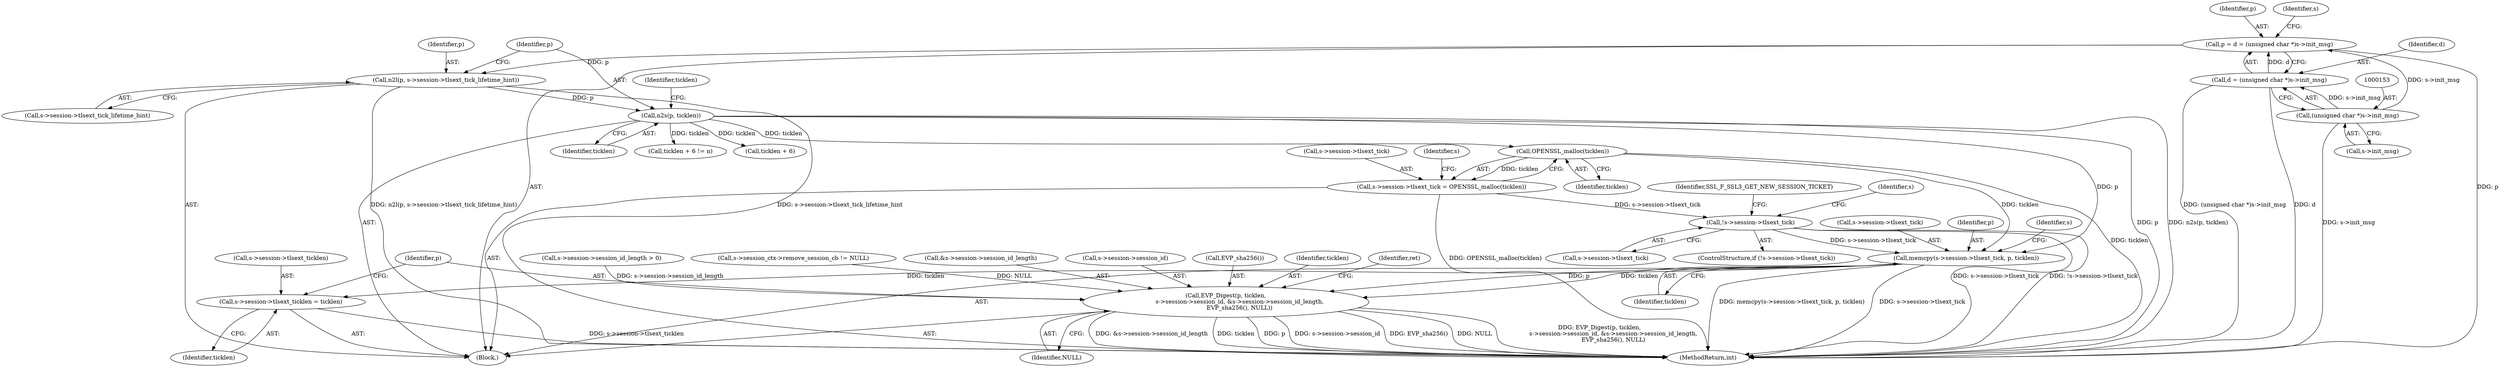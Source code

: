 digraph "0_openssl_98ece4eebfb6cd45cc8d550c6ac0022965071afc@API" {
"1000279" [label="(Call,OPENSSL_malloc(ticklen))"];
"1000243" [label="(Call,n2s(p, ticklen))"];
"1000236" [label="(Call,n2l(p, s->session->tlsext_tick_lifetime_hint))"];
"1000148" [label="(Call,p = d = (unsigned char *)s->init_msg)"];
"1000150" [label="(Call,d = (unsigned char *)s->init_msg)"];
"1000152" [label="(Call,(unsigned char *)s->init_msg)"];
"1000273" [label="(Call,s->session->tlsext_tick = OPENSSL_malloc(ticklen))"];
"1000282" [label="(Call,!s->session->tlsext_tick)"];
"1000293" [label="(Call,memcpy(s->session->tlsext_tick, p, ticklen))"];
"1000301" [label="(Call,s->session->tlsext_ticklen = ticklen)"];
"1000308" [label="(Call,EVP_Digest(p, ticklen,\n               s->session->session_id, &s->session->session_id_length,\n               EVP_sha256(), NULL))"];
"1000302" [label="(Call,s->session->tlsext_ticklen)"];
"1000316" [label="(Call,&s->session->session_id_length)"];
"1000283" [label="(Call,s->session->tlsext_tick)"];
"1000301" [label="(Call,s->session->tlsext_ticklen = ticklen)"];
"1000151" [label="(Identifier,d)"];
"1000148" [label="(Call,p = d = (unsigned char *)s->init_msg)"];
"1000294" [label="(Call,s->session->tlsext_tick)"];
"1000245" [label="(Identifier,ticklen)"];
"1000236" [label="(Call,n2l(p, s->session->tlsext_tick_lifetime_hint))"];
"1000249" [label="(Identifier,ticklen)"];
"1000237" [label="(Identifier,p)"];
"1000299" [label="(Identifier,p)"];
"1000308" [label="(Call,EVP_Digest(p, ticklen,\n               s->session->session_id, &s->session->session_id_length,\n               EVP_sha256(), NULL))"];
"1000279" [label="(Call,OPENSSL_malloc(ticklen))"];
"1000150" [label="(Call,d = (unsigned char *)s->init_msg)"];
"1000244" [label="(Identifier,p)"];
"1000108" [label="(Block,)"];
"1000247" [label="(Call,ticklen + 6 != n)"];
"1000311" [label="(Call,s->session->session_id)"];
"1000322" [label="(Call,EVP_sha256())"];
"1000154" [label="(Call,s->init_msg)"];
"1000310" [label="(Identifier,ticklen)"];
"1000149" [label="(Identifier,p)"];
"1000280" [label="(Identifier,ticklen)"];
"1000296" [label="(Identifier,s)"];
"1000343" [label="(MethodReturn,int)"];
"1000325" [label="(Identifier,ret)"];
"1000304" [label="(Identifier,s)"];
"1000158" [label="(Call,s->session->session_id_length > 0)"];
"1000285" [label="(Identifier,s)"];
"1000300" [label="(Identifier,ticklen)"];
"1000273" [label="(Call,s->session->tlsext_tick = OPENSSL_malloc(ticklen))"];
"1000161" [label="(Identifier,s)"];
"1000293" [label="(Call,memcpy(s->session->tlsext_tick, p, ticklen))"];
"1000281" [label="(ControlStructure,if (!s->session->tlsext_tick))"];
"1000238" [label="(Call,s->session->tlsext_tick_lifetime_hint)"];
"1000309" [label="(Identifier,p)"];
"1000323" [label="(Identifier,NULL)"];
"1000282" [label="(Call,!s->session->tlsext_tick)"];
"1000274" [label="(Call,s->session->tlsext_tick)"];
"1000307" [label="(Identifier,ticklen)"];
"1000152" [label="(Call,(unsigned char *)s->init_msg)"];
"1000243" [label="(Call,n2s(p, ticklen))"];
"1000290" [label="(Identifier,SSL_F_SSL3_GET_NEW_SESSION_TICKET)"];
"1000248" [label="(Call,ticklen + 6)"];
"1000186" [label="(Call,s->session_ctx->remove_session_cb != NULL)"];
"1000279" -> "1000273"  [label="AST: "];
"1000279" -> "1000280"  [label="CFG: "];
"1000280" -> "1000279"  [label="AST: "];
"1000273" -> "1000279"  [label="CFG: "];
"1000279" -> "1000343"  [label="DDG: ticklen"];
"1000279" -> "1000273"  [label="DDG: ticklen"];
"1000243" -> "1000279"  [label="DDG: ticklen"];
"1000279" -> "1000293"  [label="DDG: ticklen"];
"1000243" -> "1000108"  [label="AST: "];
"1000243" -> "1000245"  [label="CFG: "];
"1000244" -> "1000243"  [label="AST: "];
"1000245" -> "1000243"  [label="AST: "];
"1000249" -> "1000243"  [label="CFG: "];
"1000243" -> "1000343"  [label="DDG: p"];
"1000243" -> "1000343"  [label="DDG: n2s(p, ticklen)"];
"1000236" -> "1000243"  [label="DDG: p"];
"1000243" -> "1000247"  [label="DDG: ticklen"];
"1000243" -> "1000248"  [label="DDG: ticklen"];
"1000243" -> "1000293"  [label="DDG: p"];
"1000236" -> "1000108"  [label="AST: "];
"1000236" -> "1000238"  [label="CFG: "];
"1000237" -> "1000236"  [label="AST: "];
"1000238" -> "1000236"  [label="AST: "];
"1000244" -> "1000236"  [label="CFG: "];
"1000236" -> "1000343"  [label="DDG: n2l(p, s->session->tlsext_tick_lifetime_hint)"];
"1000236" -> "1000343"  [label="DDG: s->session->tlsext_tick_lifetime_hint"];
"1000148" -> "1000236"  [label="DDG: p"];
"1000148" -> "1000108"  [label="AST: "];
"1000148" -> "1000150"  [label="CFG: "];
"1000149" -> "1000148"  [label="AST: "];
"1000150" -> "1000148"  [label="AST: "];
"1000161" -> "1000148"  [label="CFG: "];
"1000148" -> "1000343"  [label="DDG: p"];
"1000150" -> "1000148"  [label="DDG: d"];
"1000152" -> "1000148"  [label="DDG: s->init_msg"];
"1000150" -> "1000152"  [label="CFG: "];
"1000151" -> "1000150"  [label="AST: "];
"1000152" -> "1000150"  [label="AST: "];
"1000150" -> "1000343"  [label="DDG: (unsigned char *)s->init_msg"];
"1000150" -> "1000343"  [label="DDG: d"];
"1000152" -> "1000150"  [label="DDG: s->init_msg"];
"1000152" -> "1000154"  [label="CFG: "];
"1000153" -> "1000152"  [label="AST: "];
"1000154" -> "1000152"  [label="AST: "];
"1000152" -> "1000343"  [label="DDG: s->init_msg"];
"1000273" -> "1000108"  [label="AST: "];
"1000274" -> "1000273"  [label="AST: "];
"1000285" -> "1000273"  [label="CFG: "];
"1000273" -> "1000343"  [label="DDG: OPENSSL_malloc(ticklen)"];
"1000273" -> "1000282"  [label="DDG: s->session->tlsext_tick"];
"1000282" -> "1000281"  [label="AST: "];
"1000282" -> "1000283"  [label="CFG: "];
"1000283" -> "1000282"  [label="AST: "];
"1000290" -> "1000282"  [label="CFG: "];
"1000296" -> "1000282"  [label="CFG: "];
"1000282" -> "1000343"  [label="DDG: !s->session->tlsext_tick"];
"1000282" -> "1000343"  [label="DDG: s->session->tlsext_tick"];
"1000282" -> "1000293"  [label="DDG: s->session->tlsext_tick"];
"1000293" -> "1000108"  [label="AST: "];
"1000293" -> "1000300"  [label="CFG: "];
"1000294" -> "1000293"  [label="AST: "];
"1000299" -> "1000293"  [label="AST: "];
"1000300" -> "1000293"  [label="AST: "];
"1000304" -> "1000293"  [label="CFG: "];
"1000293" -> "1000343"  [label="DDG: memcpy(s->session->tlsext_tick, p, ticklen)"];
"1000293" -> "1000343"  [label="DDG: s->session->tlsext_tick"];
"1000293" -> "1000301"  [label="DDG: ticklen"];
"1000293" -> "1000308"  [label="DDG: p"];
"1000293" -> "1000308"  [label="DDG: ticklen"];
"1000301" -> "1000108"  [label="AST: "];
"1000301" -> "1000307"  [label="CFG: "];
"1000302" -> "1000301"  [label="AST: "];
"1000307" -> "1000301"  [label="AST: "];
"1000309" -> "1000301"  [label="CFG: "];
"1000301" -> "1000343"  [label="DDG: s->session->tlsext_ticklen"];
"1000308" -> "1000108"  [label="AST: "];
"1000308" -> "1000323"  [label="CFG: "];
"1000309" -> "1000308"  [label="AST: "];
"1000310" -> "1000308"  [label="AST: "];
"1000311" -> "1000308"  [label="AST: "];
"1000316" -> "1000308"  [label="AST: "];
"1000322" -> "1000308"  [label="AST: "];
"1000323" -> "1000308"  [label="AST: "];
"1000325" -> "1000308"  [label="CFG: "];
"1000308" -> "1000343"  [label="DDG: &s->session->session_id_length"];
"1000308" -> "1000343"  [label="DDG: ticklen"];
"1000308" -> "1000343"  [label="DDG: p"];
"1000308" -> "1000343"  [label="DDG: s->session->session_id"];
"1000308" -> "1000343"  [label="DDG: EVP_sha256()"];
"1000308" -> "1000343"  [label="DDG: NULL"];
"1000308" -> "1000343"  [label="DDG: EVP_Digest(p, ticklen,\n               s->session->session_id, &s->session->session_id_length,\n               EVP_sha256(), NULL)"];
"1000158" -> "1000308"  [label="DDG: s->session->session_id_length"];
"1000186" -> "1000308"  [label="DDG: NULL"];
}
